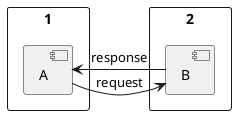 @startuml

rectangle "1" {
  component A
}
rectangle "2" {
  component B
}

A -> B: request
A <- B: response

@enduml